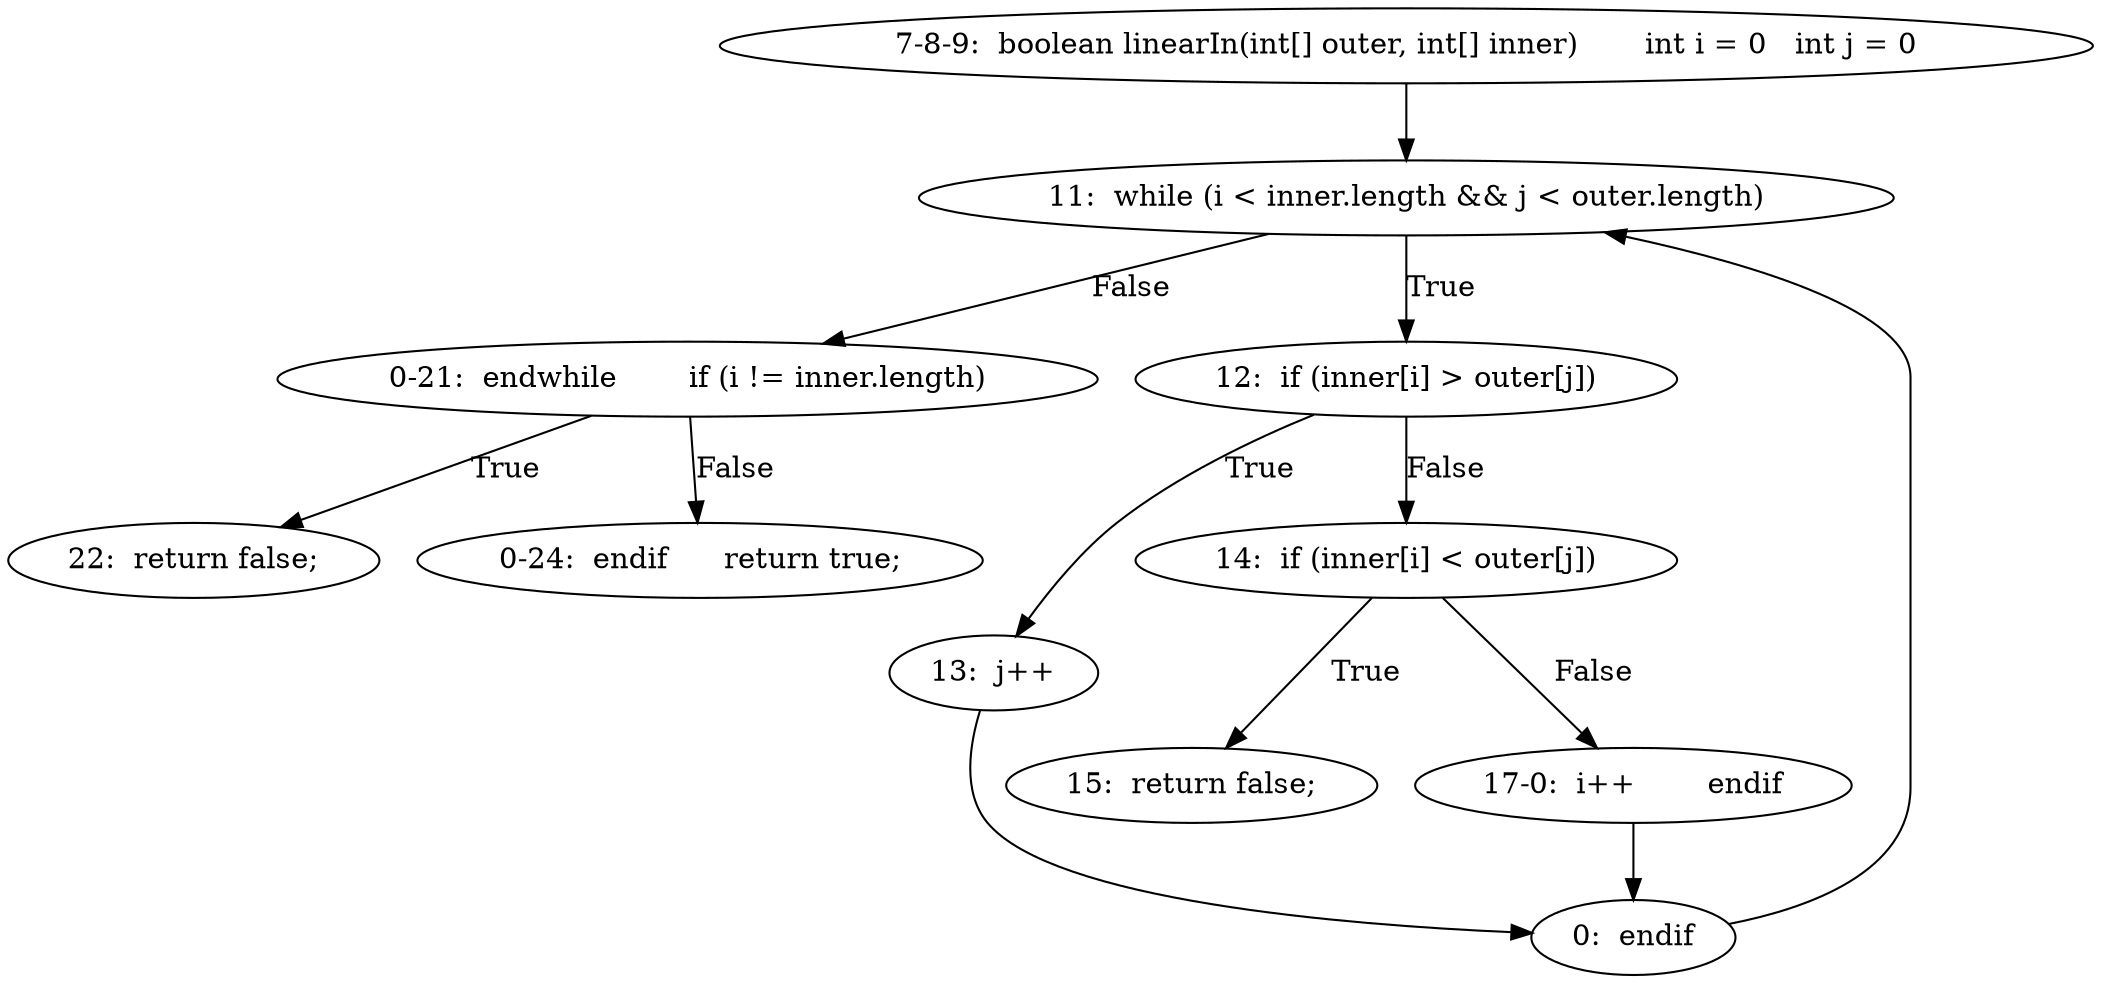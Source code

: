 digraph result_test { 
// graph-vertices
  a2  [label="7-8-9:  boolean linearIn(int[] outer, int[] inner)	int i = 0	int j = 0"]; 
  3  [label="11:  while (i < inner.length && j < outer.length)"]; 
  a3  [label="0-21:  endwhile	if (i != inner.length)"]; 
  5  [label="12:  if (inner[i] > outer[j])"]; 
  6  [label="13:  j++"]; 
  7  [label="0:  endif"]; 
  8  [label="14:  if (inner[i] < outer[j])"]; 
  9  [label="15:  return false;"]; 
  13  [label="22:  return false;"]; 
  a4  [label="17-0:  i++	endif"]; 
  a5  [label="0-24:  endif	return true;"]; 
// graph-edges
  a2 -> 3;
  3 -> a3  [label="False"]; 
  3 -> 5  [label="True"]; 
  5 -> 6  [label="True"]; 
  6 -> 7;
  5 -> 8  [label="False"]; 
  8 -> 9  [label="True"]; 
  8 -> a4  [label="False"]; 
  a4 -> 7;
  7 -> 3;
  a3 -> 13  [label="True"]; 
  a3 -> a5  [label="False"]; 
}